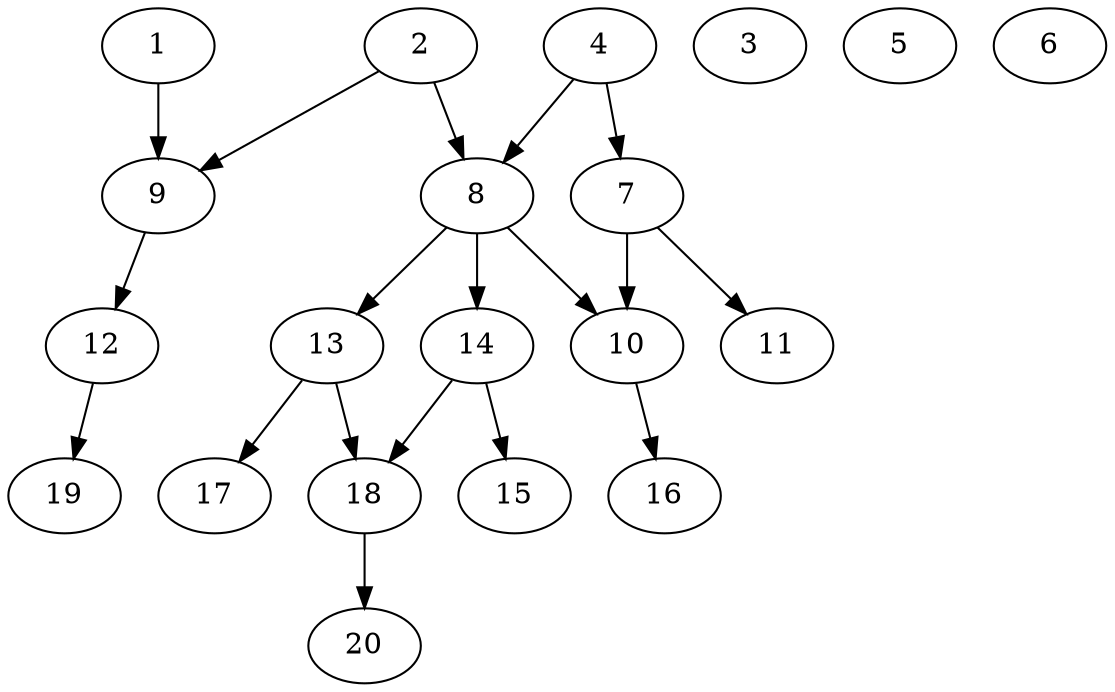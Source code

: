 // DAG automatically generated by daggen at Sat Jul 27 15:38:13 2019
// ./daggen --dot -n 20 --ccr 0.4 --fat 0.6 --regular 0.5 --density 0.4 --mindata 5242880 --maxdata 52428800 
digraph G {
  1 [size="113559040", alpha="0.15", expect_size="45423616"] 
  1 -> 9 [size ="45423616"]
  2 [size="99942400", alpha="0.10", expect_size="39976960"] 
  2 -> 8 [size ="39976960"]
  2 -> 9 [size ="39976960"]
  3 [size="34132480", alpha="0.12", expect_size="13652992"] 
  4 [size="91535360", alpha="0.09", expect_size="36614144"] 
  4 -> 7 [size ="36614144"]
  4 -> 8 [size ="36614144"]
  5 [size="84712960", alpha="0.01", expect_size="33885184"] 
  6 [size="77406720", alpha="0.15", expect_size="30962688"] 
  7 [size="67100160", alpha="0.07", expect_size="26840064"] 
  7 -> 10 [size ="26840064"]
  7 -> 11 [size ="26840064"]
  8 [size="67765760", alpha="0.08", expect_size="27106304"] 
  8 -> 10 [size ="27106304"]
  8 -> 13 [size ="27106304"]
  8 -> 14 [size ="27106304"]
  9 [size="122027520", alpha="0.19", expect_size="48811008"] 
  9 -> 12 [size ="48811008"]
  10 [size="16665600", alpha="0.06", expect_size="6666240"] 
  10 -> 16 [size ="6666240"]
  11 [size="97902080", alpha="0.13", expect_size="39160832"] 
  12 [size="70067200", alpha="0.03", expect_size="28026880"] 
  12 -> 19 [size ="28026880"]
  13 [size="13888000", alpha="0.13", expect_size="5555200"] 
  13 -> 17 [size ="5555200"]
  13 -> 18 [size ="5555200"]
  14 [size="82839040", alpha="0.03", expect_size="33135616"] 
  14 -> 15 [size ="33135616"]
  14 -> 18 [size ="33135616"]
  15 [size="18767360", alpha="0.12", expect_size="7506944"] 
  16 [size="26027520", alpha="0.04", expect_size="10411008"] 
  17 [size="115453440", alpha="0.06", expect_size="46181376"] 
  18 [size="39772160", alpha="0.20", expect_size="15908864"] 
  18 -> 20 [size ="15908864"]
  19 [size="87252480", alpha="0.10", expect_size="34900992"] 
  20 [size="79715840", alpha="0.07", expect_size="31886336"] 
}
